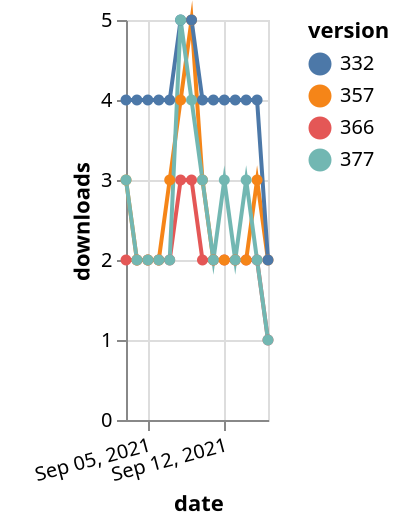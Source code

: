 {"$schema": "https://vega.github.io/schema/vega-lite/v5.json", "description": "A simple bar chart with embedded data.", "data": {"values": [{"date": "2021-09-03", "total": 2340, "delta": 2, "version": "366"}, {"date": "2021-09-04", "total": 2342, "delta": 2, "version": "366"}, {"date": "2021-09-05", "total": 2344, "delta": 2, "version": "366"}, {"date": "2021-09-06", "total": 2346, "delta": 2, "version": "366"}, {"date": "2021-09-07", "total": 2348, "delta": 2, "version": "366"}, {"date": "2021-09-08", "total": 2351, "delta": 3, "version": "366"}, {"date": "2021-09-09", "total": 2354, "delta": 3, "version": "366"}, {"date": "2021-09-10", "total": 2356, "delta": 2, "version": "366"}, {"date": "2021-09-11", "total": 2358, "delta": 2, "version": "366"}, {"date": "2021-09-12", "total": 2360, "delta": 2, "version": "366"}, {"date": "2021-09-13", "total": 2362, "delta": 2, "version": "366"}, {"date": "2021-09-14", "total": 2364, "delta": 2, "version": "366"}, {"date": "2021-09-15", "total": 2366, "delta": 2, "version": "366"}, {"date": "2021-09-16", "total": 2367, "delta": 1, "version": "366"}, {"date": "2021-09-03", "total": 2986, "delta": 3, "version": "357"}, {"date": "2021-09-04", "total": 2988, "delta": 2, "version": "357"}, {"date": "2021-09-05", "total": 2990, "delta": 2, "version": "357"}, {"date": "2021-09-06", "total": 2992, "delta": 2, "version": "357"}, {"date": "2021-09-07", "total": 2995, "delta": 3, "version": "357"}, {"date": "2021-09-08", "total": 2999, "delta": 4, "version": "357"}, {"date": "2021-09-09", "total": 3004, "delta": 5, "version": "357"}, {"date": "2021-09-10", "total": 3007, "delta": 3, "version": "357"}, {"date": "2021-09-11", "total": 3009, "delta": 2, "version": "357"}, {"date": "2021-09-12", "total": 3011, "delta": 2, "version": "357"}, {"date": "2021-09-13", "total": 3013, "delta": 2, "version": "357"}, {"date": "2021-09-14", "total": 3015, "delta": 2, "version": "357"}, {"date": "2021-09-15", "total": 3018, "delta": 3, "version": "357"}, {"date": "2021-09-16", "total": 3020, "delta": 2, "version": "357"}, {"date": "2021-09-03", "total": 4886, "delta": 4, "version": "332"}, {"date": "2021-09-04", "total": 4890, "delta": 4, "version": "332"}, {"date": "2021-09-05", "total": 4894, "delta": 4, "version": "332"}, {"date": "2021-09-06", "total": 4898, "delta": 4, "version": "332"}, {"date": "2021-09-07", "total": 4902, "delta": 4, "version": "332"}, {"date": "2021-09-08", "total": 4907, "delta": 5, "version": "332"}, {"date": "2021-09-09", "total": 4912, "delta": 5, "version": "332"}, {"date": "2021-09-10", "total": 4916, "delta": 4, "version": "332"}, {"date": "2021-09-11", "total": 4920, "delta": 4, "version": "332"}, {"date": "2021-09-12", "total": 4924, "delta": 4, "version": "332"}, {"date": "2021-09-13", "total": 4928, "delta": 4, "version": "332"}, {"date": "2021-09-14", "total": 4932, "delta": 4, "version": "332"}, {"date": "2021-09-15", "total": 4936, "delta": 4, "version": "332"}, {"date": "2021-09-16", "total": 4938, "delta": 2, "version": "332"}, {"date": "2021-09-03", "total": 2123, "delta": 3, "version": "377"}, {"date": "2021-09-04", "total": 2125, "delta": 2, "version": "377"}, {"date": "2021-09-05", "total": 2127, "delta": 2, "version": "377"}, {"date": "2021-09-06", "total": 2129, "delta": 2, "version": "377"}, {"date": "2021-09-07", "total": 2131, "delta": 2, "version": "377"}, {"date": "2021-09-08", "total": 2136, "delta": 5, "version": "377"}, {"date": "2021-09-09", "total": 2140, "delta": 4, "version": "377"}, {"date": "2021-09-10", "total": 2143, "delta": 3, "version": "377"}, {"date": "2021-09-11", "total": 2145, "delta": 2, "version": "377"}, {"date": "2021-09-12", "total": 2148, "delta": 3, "version": "377"}, {"date": "2021-09-13", "total": 2150, "delta": 2, "version": "377"}, {"date": "2021-09-14", "total": 2153, "delta": 3, "version": "377"}, {"date": "2021-09-15", "total": 2155, "delta": 2, "version": "377"}, {"date": "2021-09-16", "total": 2156, "delta": 1, "version": "377"}]}, "width": "container", "mark": {"type": "line", "point": {"filled": true}}, "encoding": {"x": {"field": "date", "type": "temporal", "timeUnit": "yearmonthdate", "title": "date", "axis": {"labelAngle": -15}}, "y": {"field": "delta", "type": "quantitative", "title": "downloads"}, "color": {"field": "version", "type": "nominal"}, "tooltip": {"field": "delta"}}}